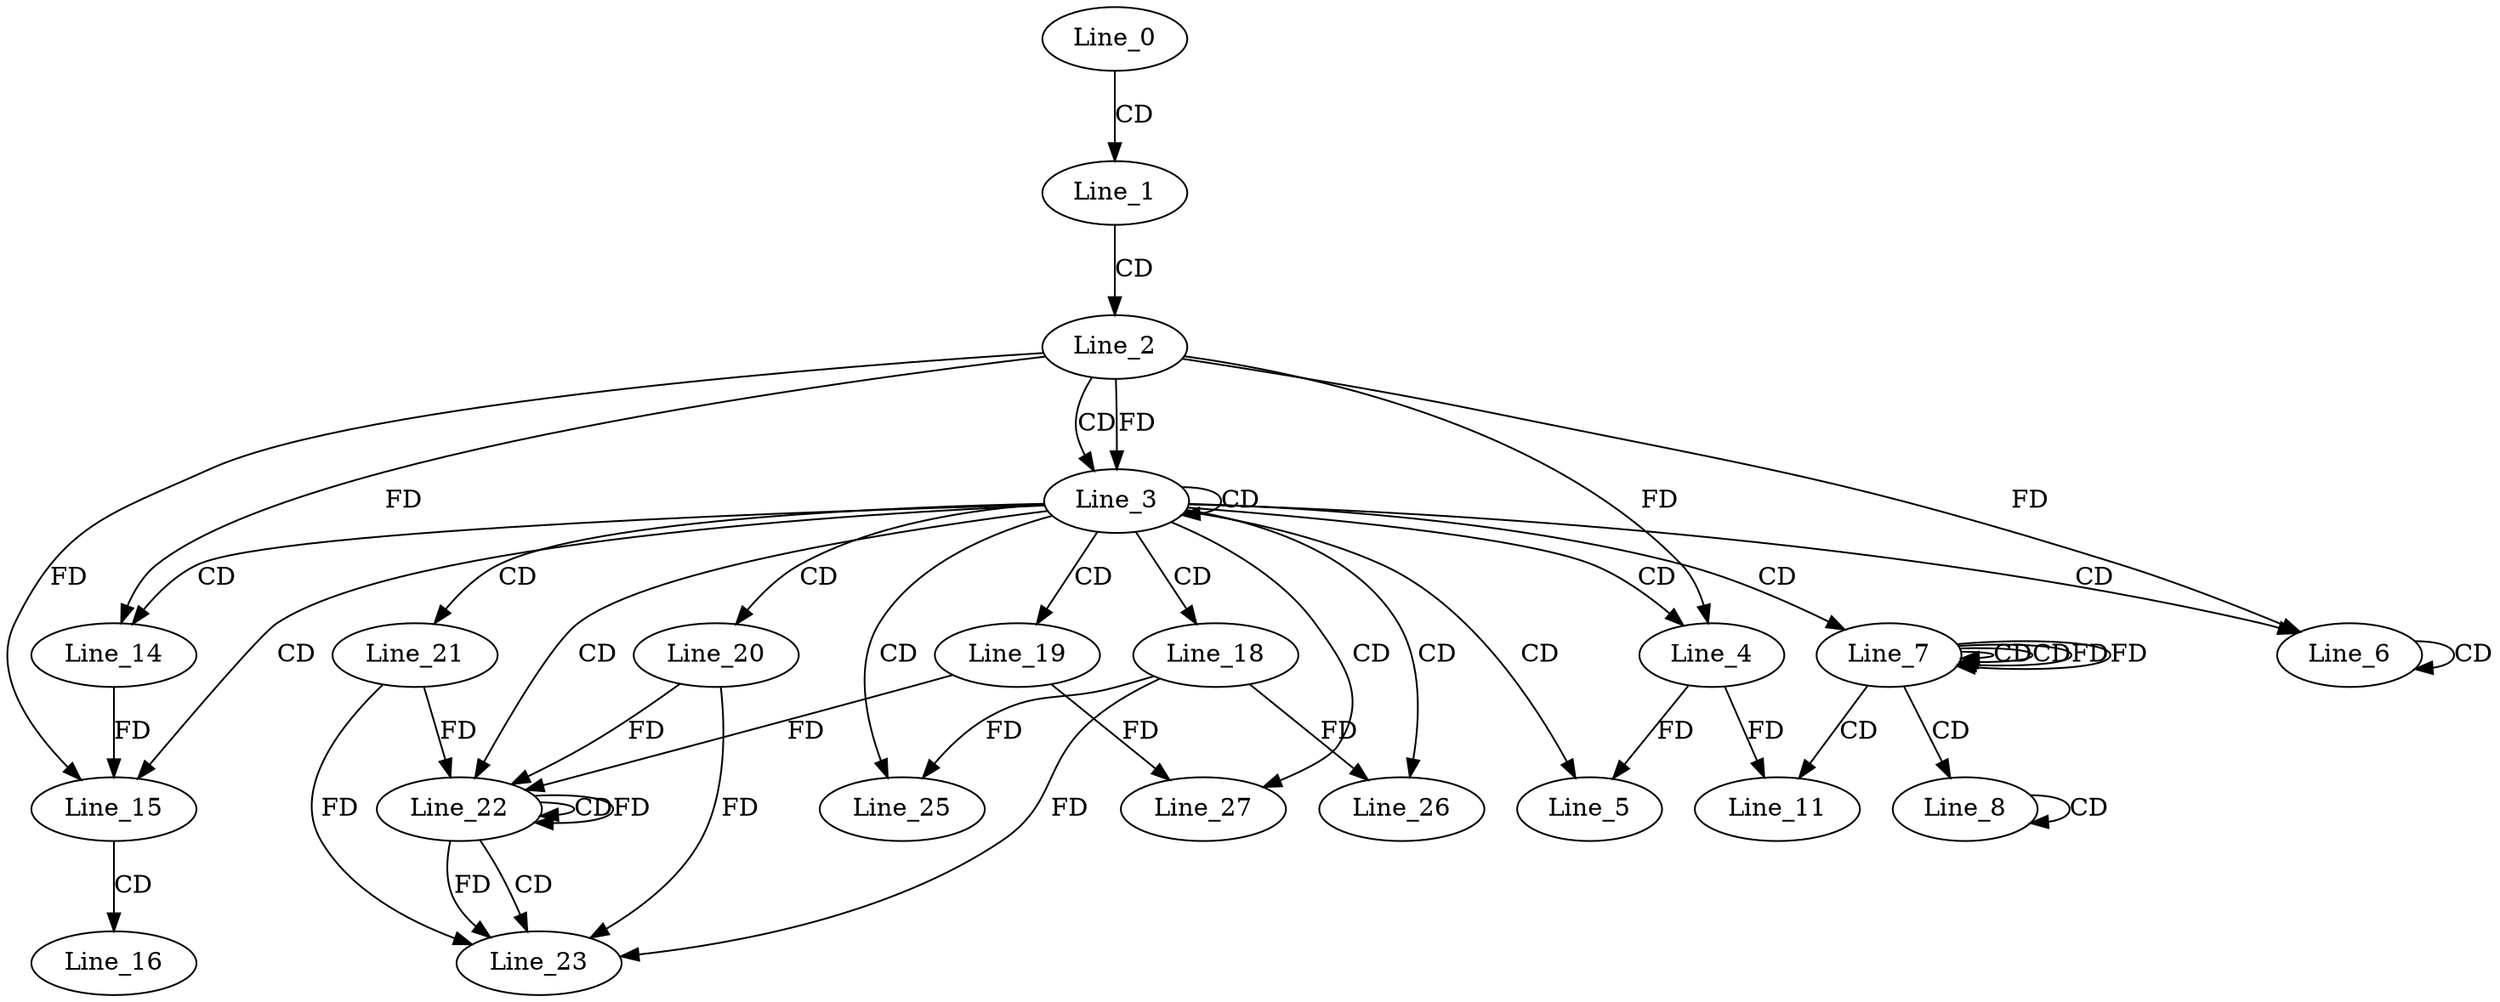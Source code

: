 digraph G {
  Line_0;
  Line_1;
  Line_2;
  Line_3;
  Line_3;
  Line_4;
  Line_4;
  Line_5;
  Line_6;
  Line_6;
  Line_7;
  Line_7;
  Line_7;
  Line_8;
  Line_8;
  Line_11;
  Line_14;
  Line_14;
  Line_15;
  Line_15;
  Line_15;
  Line_15;
  Line_16;
  Line_18;
  Line_19;
  Line_20;
  Line_21;
  Line_22;
  Line_22;
  Line_22;
  Line_23;
  Line_25;
  Line_26;
  Line_27;
  Line_0 -> Line_1 [ label="CD" ];
  Line_1 -> Line_2 [ label="CD" ];
  Line_2 -> Line_3 [ label="CD" ];
  Line_3 -> Line_3 [ label="CD" ];
  Line_2 -> Line_3 [ label="FD" ];
  Line_3 -> Line_4 [ label="CD" ];
  Line_2 -> Line_4 [ label="FD" ];
  Line_3 -> Line_5 [ label="CD" ];
  Line_4 -> Line_5 [ label="FD" ];
  Line_3 -> Line_6 [ label="CD" ];
  Line_6 -> Line_6 [ label="CD" ];
  Line_2 -> Line_6 [ label="FD" ];
  Line_3 -> Line_7 [ label="CD" ];
  Line_7 -> Line_7 [ label="CD" ];
  Line_7 -> Line_7 [ label="CD" ];
  Line_7 -> Line_7 [ label="FD" ];
  Line_7 -> Line_8 [ label="CD" ];
  Line_8 -> Line_8 [ label="CD" ];
  Line_7 -> Line_11 [ label="CD" ];
  Line_4 -> Line_11 [ label="FD" ];
  Line_3 -> Line_14 [ label="CD" ];
  Line_2 -> Line_14 [ label="FD" ];
  Line_3 -> Line_15 [ label="CD" ];
  Line_14 -> Line_15 [ label="FD" ];
  Line_2 -> Line_15 [ label="FD" ];
  Line_15 -> Line_16 [ label="CD" ];
  Line_3 -> Line_18 [ label="CD" ];
  Line_3 -> Line_19 [ label="CD" ];
  Line_3 -> Line_20 [ label="CD" ];
  Line_3 -> Line_21 [ label="CD" ];
  Line_3 -> Line_22 [ label="CD" ];
  Line_22 -> Line_22 [ label="CD" ];
  Line_22 -> Line_22 [ label="FD" ];
  Line_21 -> Line_22 [ label="FD" ];
  Line_19 -> Line_22 [ label="FD" ];
  Line_20 -> Line_22 [ label="FD" ];
  Line_22 -> Line_23 [ label="CD" ];
  Line_18 -> Line_23 [ label="FD" ];
  Line_20 -> Line_23 [ label="FD" ];
  Line_22 -> Line_23 [ label="FD" ];
  Line_21 -> Line_23 [ label="FD" ];
  Line_3 -> Line_25 [ label="CD" ];
  Line_18 -> Line_25 [ label="FD" ];
  Line_3 -> Line_26 [ label="CD" ];
  Line_18 -> Line_26 [ label="FD" ];
  Line_3 -> Line_27 [ label="CD" ];
  Line_19 -> Line_27 [ label="FD" ];
  Line_7 -> Line_7 [ label="FD" ];
}

